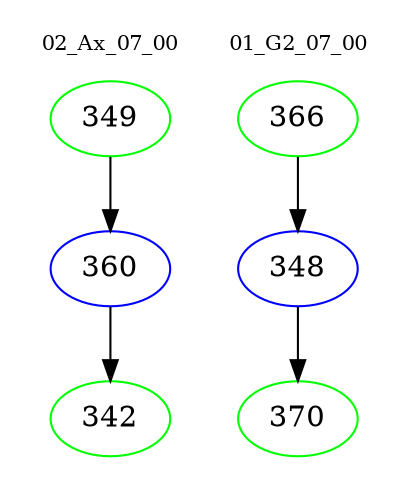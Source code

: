 digraph{
subgraph cluster_0 {
color = white
label = "02_Ax_07_00";
fontsize=10;
T0_349 [label="349", color="green"]
T0_349 -> T0_360 [color="black"]
T0_360 [label="360", color="blue"]
T0_360 -> T0_342 [color="black"]
T0_342 [label="342", color="green"]
}
subgraph cluster_1 {
color = white
label = "01_G2_07_00";
fontsize=10;
T1_366 [label="366", color="green"]
T1_366 -> T1_348 [color="black"]
T1_348 [label="348", color="blue"]
T1_348 -> T1_370 [color="black"]
T1_370 [label="370", color="green"]
}
}
